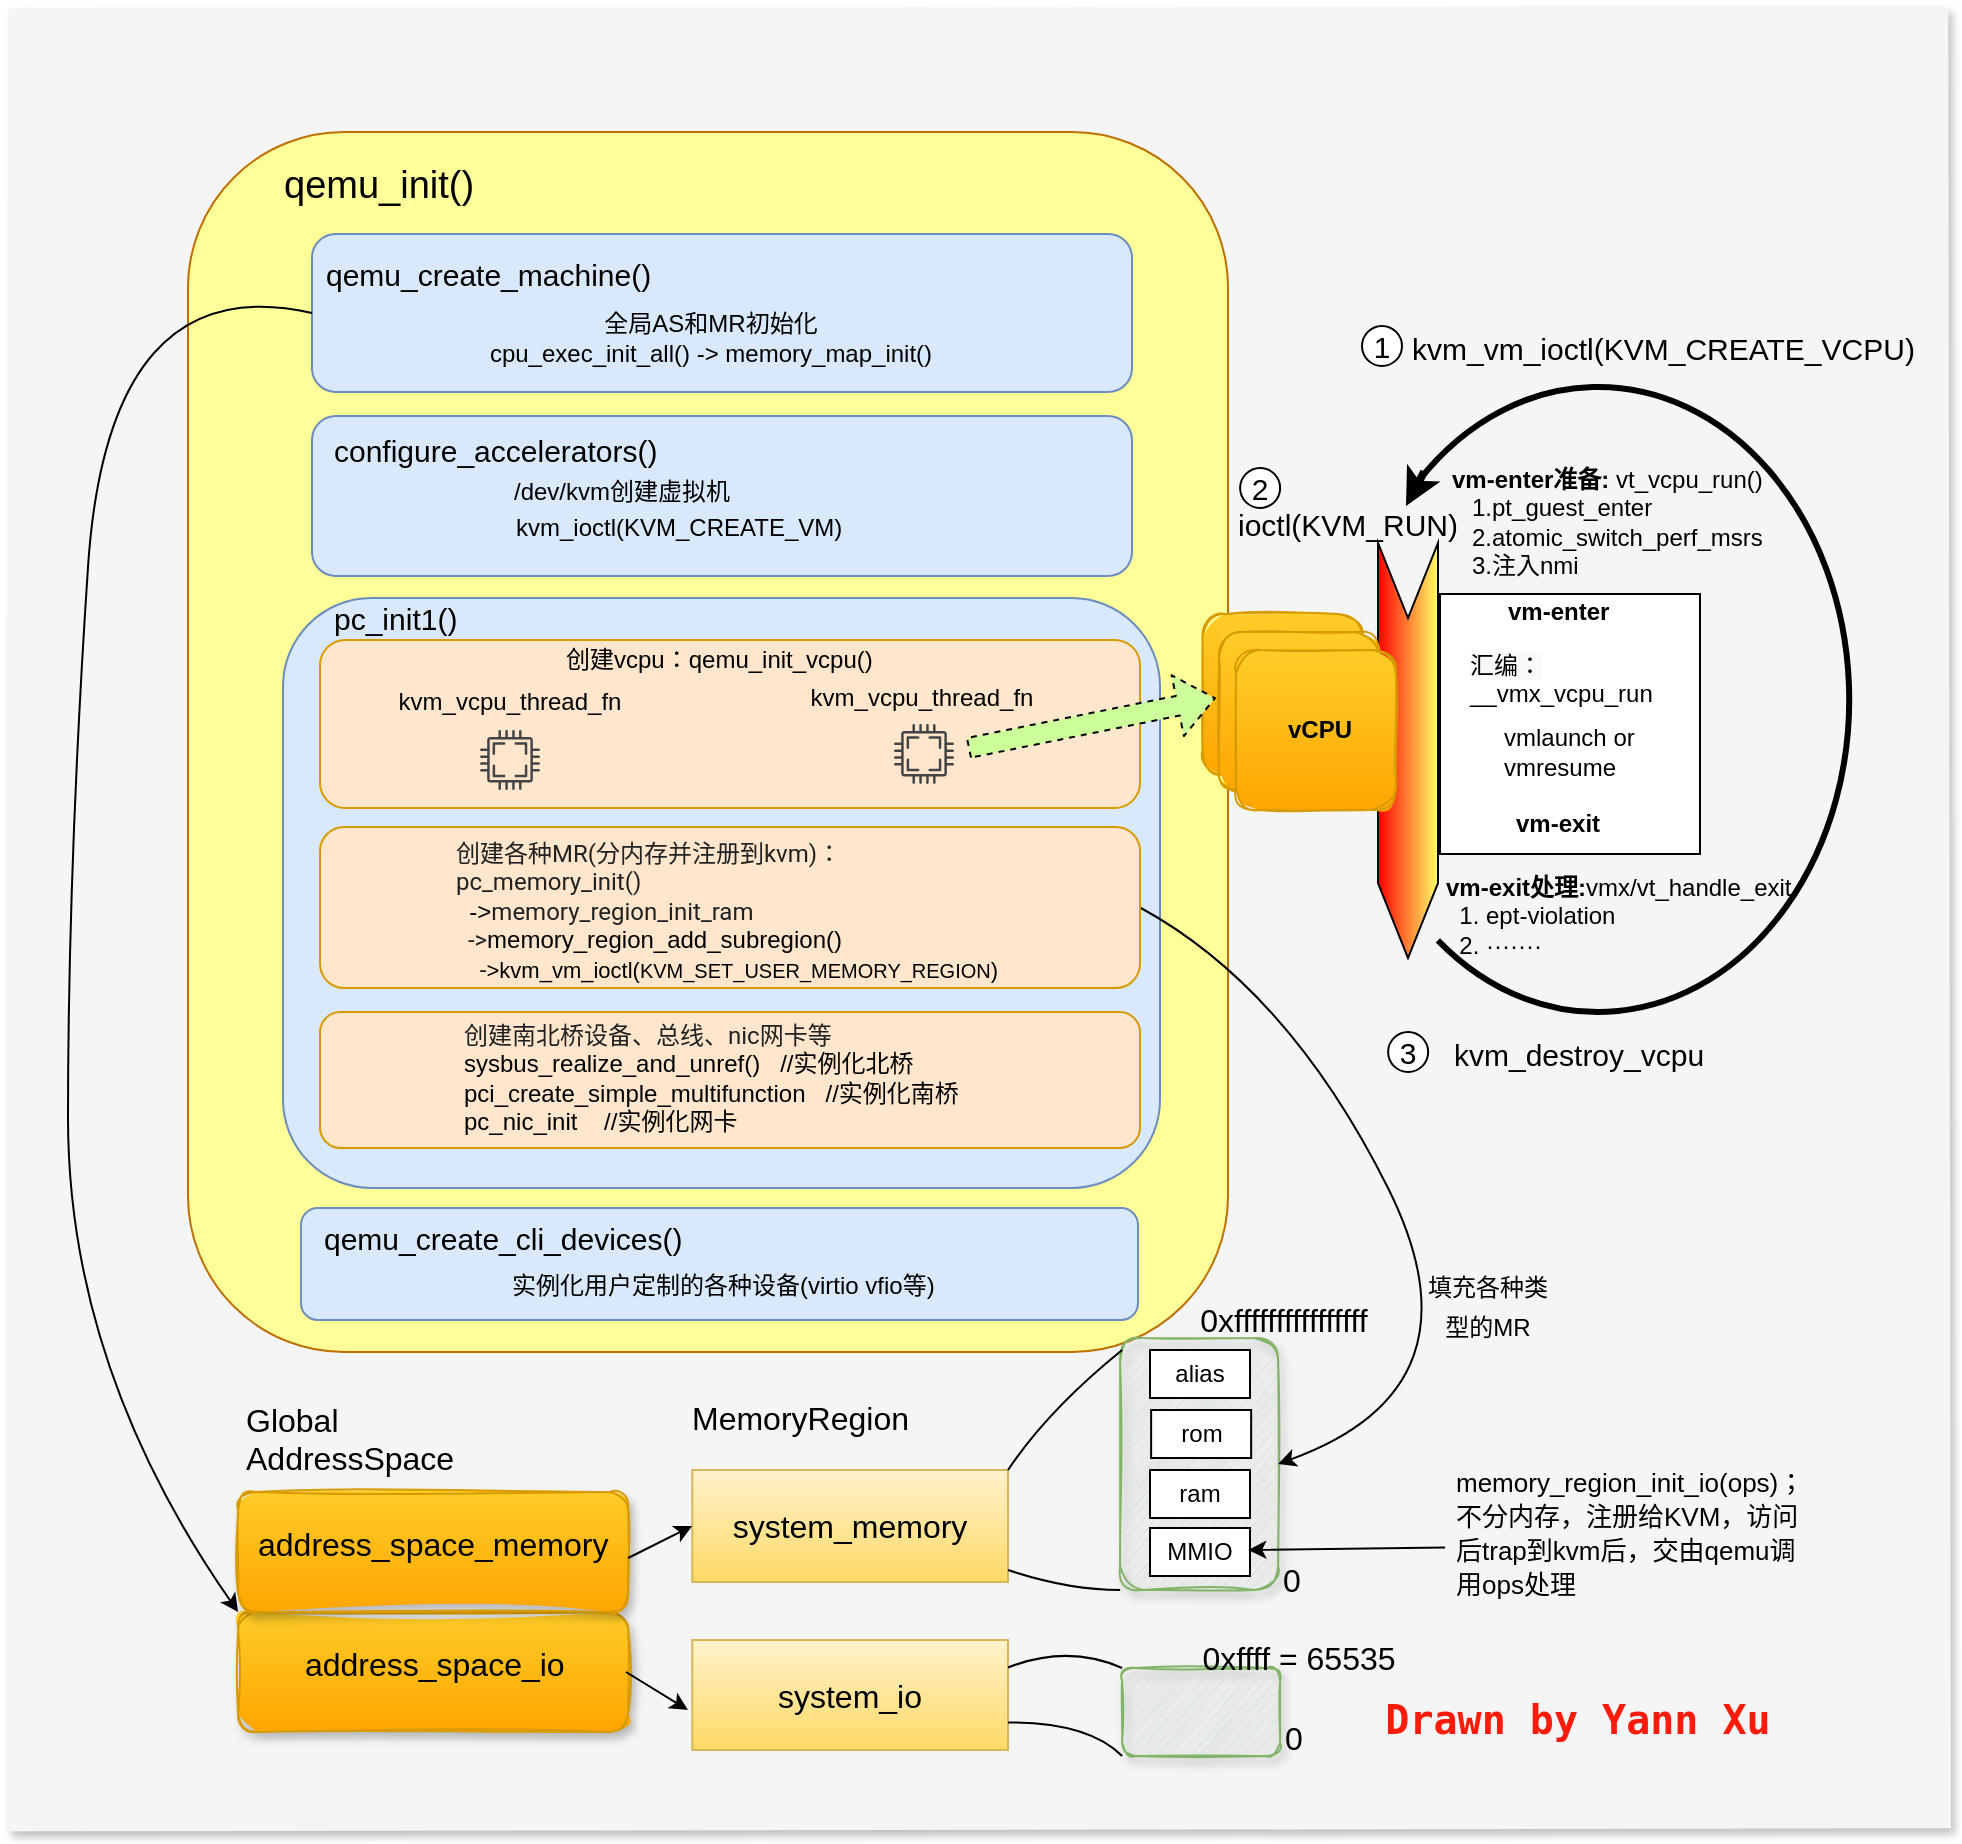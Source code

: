 <mxfile version="20.3.0" type="device"><diagram id="Z5CCJmkFybEA2uXzHSDf" name="Page-1"><mxGraphModel dx="865" dy="1641" grid="1" gridSize="10" guides="1" tooltips="1" connect="1" arrows="1" fold="1" page="1" pageScale="1" pageWidth="850" pageHeight="1100" math="0" shadow="0"><root><mxCell id="0"/><mxCell id="1" parent="0"/><mxCell id="GT-HaV1N_PS9jL9BfF00-112" value="" style="rounded=0;whiteSpace=wrap;html=1;shadow=1;glass=0;labelBackgroundColor=none;sketch=1;fontSize=12;fillColor=#f5f5f5;strokeColor=none;fillStyle=solid;fontColor=#333333;" parent="1" vertex="1"><mxGeometry x="40" y="-20" width="970" height="910" as="geometry"/></mxCell><mxCell id="GT-HaV1N_PS9jL9BfF00-22" value="" style="verticalLabelPosition=bottom;verticalAlign=top;html=1;shape=mxgraph.basic.arc;startAngle=0.374;endAngle=0.11;rotation=0;direction=west;strokeColor=default;strokeWidth=3;" parent="1" vertex="1"><mxGeometry x="709.39" y="169.5" width="251.22" height="312.5" as="geometry"/></mxCell><mxCell id="GT-HaV1N_PS9jL9BfF00-25" value="" style="shape=step;perimeter=stepPerimeter;whiteSpace=wrap;html=1;fixedSize=1;strokeColor=default;gradientColor=#FF0000;rotation=90;fillColor=#FFFF66;size=37.5;" parent="1" vertex="1"><mxGeometry x="636.25" y="336.25" width="207.5" height="30" as="geometry"/></mxCell><mxCell id="GT-HaV1N_PS9jL9BfF00-64" value="" style="rounded=1;whiteSpace=wrap;html=1;fontSize=12;fillColor=#ffcd28;gradientColor=#ffa500;strokeColor=#d79b00;shadow=1;sketch=1;glass=0;" parent="1" vertex="1"><mxGeometry x="155.07" y="782" width="195" height="60" as="geometry"/></mxCell><mxCell id="GT-HaV1N_PS9jL9BfF00-54" value="&lt;span style=&quot;color: rgb(0, 0, 0); font-family: Helvetica, &amp;quot;Hiragino Sans GB&amp;quot;, 微软雅黑, &amp;quot;Microsoft YaHei UI&amp;quot;, SimSun, SimHei, arial, sans-serif; font-size: 16px; font-style: normal; font-variant-ligatures: normal; font-variant-caps: normal; letter-spacing: normal; orphans: 2; text-align: start; text-indent: 0px; text-transform: none; widows: 2; word-spacing: 0px; -webkit-text-stroke-width: 0px; text-decoration-style: initial; text-decoration-color: initial; float: none; display: inline !important;&quot;&gt;&amp;nbsp;address_space_io&lt;/span&gt;" style="text;whiteSpace=wrap;html=1;fontSize=12;labelBackgroundColor=none;fontStyle=0" parent="1" vertex="1"><mxGeometry x="182.07" y="792" width="166.93" height="40" as="geometry"/></mxCell><mxCell id="GT-HaV1N_PS9jL9BfF00-63" value="" style="rounded=1;whiteSpace=wrap;html=1;fontSize=12;fillColor=#ffcd28;gradientColor=#ffa500;strokeColor=#d79b00;shadow=1;sketch=1;glass=0;" parent="1" vertex="1"><mxGeometry x="155.07" y="722" width="195" height="60" as="geometry"/></mxCell><mxCell id="GT-HaV1N_PS9jL9BfF00-53" value="" style="rounded=1;whiteSpace=wrap;html=1;fontSize=12;fillColor=#FFFF99;strokeColor=#BD7000;shadow=0;sketch=0;glass=0;fontColor=#000000;" parent="1" vertex="1"><mxGeometry x="130" y="42" width="520" height="610" as="geometry"/></mxCell><mxCell id="GT-HaV1N_PS9jL9BfF00-50" value="" style="rounded=1;whiteSpace=wrap;html=1;fillColor=#dae8fc;strokeColor=#6c8ebf;" parent="1" vertex="1"><mxGeometry x="177.5" y="275" width="438.5" height="295" as="geometry"/></mxCell><mxCell id="GT-HaV1N_PS9jL9BfF00-7" value="kvm_vcpu_thread_fn" style="text;html=1;strokeColor=none;fillColor=none;align=center;verticalAlign=middle;whiteSpace=wrap;rounded=0;" parent="1" vertex="1"><mxGeometry x="436" y="311" width="150" height="30" as="geometry"/></mxCell><mxCell id="GT-HaV1N_PS9jL9BfF00-44" value="" style="rounded=1;whiteSpace=wrap;html=1;fillColor=#dae8fc;strokeColor=#6c8ebf;" parent="1" vertex="1"><mxGeometry x="192" y="184" width="410" height="80" as="geometry"/></mxCell><mxCell id="GT-HaV1N_PS9jL9BfF00-4" value="/dev/kvm创建虚拟机" style="text;html=1;strokeColor=none;fillColor=none;align=center;verticalAlign=middle;whiteSpace=wrap;rounded=0;" parent="1" vertex="1"><mxGeometry x="292" y="207" width="110" height="30" as="geometry"/></mxCell><mxCell id="GT-HaV1N_PS9jL9BfF00-6" value="" style="rounded=1;whiteSpace=wrap;html=1;fillColor=#ffe6cc;strokeColor=#d79b00;" parent="1" vertex="1"><mxGeometry x="196" y="296" width="410" height="84" as="geometry"/></mxCell><mxCell id="GT-HaV1N_PS9jL9BfF00-8" value="" style="sketch=0;pointerEvents=1;shadow=0;dashed=0;html=1;strokeColor=none;fillColor=#434445;aspect=fixed;labelPosition=center;verticalLabelPosition=bottom;verticalAlign=top;align=center;outlineConnect=0;shape=mxgraph.vvd.cpu;" parent="1" vertex="1"><mxGeometry x="276" y="341" width="30" height="30" as="geometry"/></mxCell><mxCell id="GT-HaV1N_PS9jL9BfF00-13" value="" style="sketch=0;pointerEvents=1;shadow=0;dashed=0;html=1;strokeColor=none;fillColor=#434445;aspect=fixed;labelPosition=center;verticalLabelPosition=bottom;verticalAlign=top;align=center;outlineConnect=0;shape=mxgraph.vvd.cpu;" parent="1" vertex="1"><mxGeometry x="483" y="338" width="30" height="30" as="geometry"/></mxCell><mxCell id="GT-HaV1N_PS9jL9BfF00-14" value="kvm_vcpu_thread_fn" style="text;html=1;strokeColor=none;fillColor=none;align=center;verticalAlign=middle;whiteSpace=wrap;rounded=0;" parent="1" vertex="1"><mxGeometry x="216" y="312" width="150" height="30" as="geometry"/></mxCell><mxCell id="GT-HaV1N_PS9jL9BfF00-15" value="&lt;font style=&quot;font-size: 15px;&quot;&gt;kvm_vm_ioctl(KVM_CREATE_VCPU)&lt;/font&gt;" style="text;whiteSpace=wrap;html=1;" parent="1" vertex="1"><mxGeometry x="740.07" y="135" width="230" height="40" as="geometry"/></mxCell><mxCell id="GT-HaV1N_PS9jL9BfF00-19" value="" style="rounded=0;whiteSpace=wrap;html=1;" parent="1" vertex="1"><mxGeometry x="756" y="273" width="130" height="130" as="geometry"/></mxCell><mxCell id="GT-HaV1N_PS9jL9BfF00-20" value="" style="rounded=1;whiteSpace=wrap;html=1;shadow=0;sketch=1;fillColor=#ffcd28;strokeColor=#d79b00;fillStyle=solid;gradientColor=#ffa500;" parent="1" vertex="1"><mxGeometry x="637.25" y="283" width="80" height="80" as="geometry"/></mxCell><mxCell id="GT-HaV1N_PS9jL9BfF00-23" value="&lt;font style=&quot;font-size: 15px;&quot;&gt;ioctl(KVM_RUN)&lt;/font&gt;" style="text;html=1;strokeColor=none;fillColor=none;align=center;verticalAlign=middle;whiteSpace=wrap;rounded=0;" parent="1" vertex="1"><mxGeometry x="680.07" y="223" width="60" height="30" as="geometry"/></mxCell><mxCell id="GT-HaV1N_PS9jL9BfF00-24" value="&lt;b&gt;vm-enter准备:&amp;nbsp;&lt;/b&gt;&lt;span style=&quot;text-align: center;&quot;&gt;vt_vcpu_run()&lt;/span&gt;&lt;br&gt;&amp;nbsp; &amp;nbsp;1.pt_guest_enter&lt;br&gt;&amp;nbsp; &amp;nbsp;2.atomic_switch_perf_msrs&lt;br&gt;&amp;nbsp; &amp;nbsp;3.注入nmi" style="text;html=1;strokeColor=none;fillColor=none;align=left;verticalAlign=middle;whiteSpace=wrap;rounded=0;" parent="1" vertex="1"><mxGeometry x="760.07" y="207" width="190" height="60" as="geometry"/></mxCell><mxCell id="GT-HaV1N_PS9jL9BfF00-26" value="vmlaunch or&lt;br&gt;vmresume&lt;b&gt;&lt;br&gt;&lt;/b&gt;" style="text;html=1;strokeColor=none;fillColor=none;align=left;verticalAlign=middle;whiteSpace=wrap;rounded=0;" parent="1" vertex="1"><mxGeometry x="786" y="337" width="75" height="30" as="geometry"/></mxCell><mxCell id="GT-HaV1N_PS9jL9BfF00-27" value="&lt;b&gt;vm-exit处理:&lt;/b&gt;vmx/vt&lt;span style=&quot;text-align: center;&quot;&gt;_handle_exit&lt;/span&gt;&lt;br&gt;&amp;nbsp; 1. ept-violation&lt;br&gt;&amp;nbsp; 2. ·······" style="text;html=1;strokeColor=none;fillColor=none;align=left;verticalAlign=middle;whiteSpace=wrap;rounded=0;" parent="1" vertex="1"><mxGeometry x="757.07" y="395" width="189.93" height="77" as="geometry"/></mxCell><mxCell id="GT-HaV1N_PS9jL9BfF00-28" value="&lt;span style=&quot;color: rgb(0, 0, 0); font-family: Helvetica; font-size: 12px; font-style: normal; font-variant-ligatures: normal; font-variant-caps: normal; font-weight: 400; letter-spacing: normal; orphans: 2; text-align: left; text-indent: 0px; text-transform: none; widows: 2; word-spacing: 0px; -webkit-text-stroke-width: 0px; background-color: rgb(248, 249, 250); text-decoration-thickness: initial; text-decoration-style: initial; text-decoration-color: initial; float: none; display: inline !important;&quot;&gt;汇编：&lt;br&gt;&lt;/span&gt;__vmx_vcpu_run" style="text;whiteSpace=wrap;html=1;" parent="1" vertex="1"><mxGeometry x="769" y="295" width="91" height="30" as="geometry"/></mxCell><mxCell id="GT-HaV1N_PS9jL9BfF00-29" value="&lt;b&gt;vm-enter&lt;/b&gt;" style="text;html=1;strokeColor=none;fillColor=none;align=left;verticalAlign=middle;whiteSpace=wrap;rounded=0;" parent="1" vertex="1"><mxGeometry x="788" y="267" width="60" height="30" as="geometry"/></mxCell><mxCell id="GT-HaV1N_PS9jL9BfF00-30" value="&lt;b&gt;vm-exit&lt;/b&gt;" style="text;html=1;strokeColor=none;fillColor=none;align=left;verticalAlign=middle;whiteSpace=wrap;rounded=0;" parent="1" vertex="1"><mxGeometry x="792" y="373" width="60" height="30" as="geometry"/></mxCell><mxCell id="GT-HaV1N_PS9jL9BfF00-31" value="" style="endArrow=classic;html=1;curved=1;exitX=0.839;exitY=0.867;exitDx=0;exitDy=0;exitPerimeter=0;strokeWidth=4;" parent="1" edge="1"><mxGeometry width="50" height="50" relative="1" as="geometry"><mxPoint x="748.121" y="211.84" as="sourcePoint"/><mxPoint x="739" y="229" as="targetPoint"/><Array as="points"/></mxGeometry></mxCell><mxCell id="GT-HaV1N_PS9jL9BfF00-34" value="1" style="ellipse;whiteSpace=wrap;html=1;aspect=fixed;fontSize=15;" parent="1" vertex="1"><mxGeometry x="717" y="139" width="20" height="20" as="geometry"/></mxCell><mxCell id="GT-HaV1N_PS9jL9BfF00-35" value="2" style="ellipse;whiteSpace=wrap;html=1;aspect=fixed;fontSize=15;" parent="1" vertex="1"><mxGeometry x="656.07" y="210" width="20" height="20" as="geometry"/></mxCell><mxCell id="GT-HaV1N_PS9jL9BfF00-36" value="&lt;font style=&quot;font-size: 15px;&quot;&gt;kvm_destroy_vcpu&lt;/font&gt;" style="text;whiteSpace=wrap;html=1;" parent="1" vertex="1"><mxGeometry x="761" y="488" width="130" height="20" as="geometry"/></mxCell><mxCell id="GT-HaV1N_PS9jL9BfF00-37" value="&lt;font style=&quot;font-size: 15px;&quot;&gt;3&lt;/font&gt;" style="ellipse;whiteSpace=wrap;html=1;aspect=fixed;" parent="1" vertex="1"><mxGeometry x="730.07" y="492" width="20" height="20" as="geometry"/></mxCell><mxCell id="GT-HaV1N_PS9jL9BfF00-39" value="" style="rounded=1;whiteSpace=wrap;html=1;fillColor=#ffe6cc;strokeColor=#d79b00;" parent="1" vertex="1"><mxGeometry x="196" y="482" width="410" height="68" as="geometry"/></mxCell><mxCell id="GT-HaV1N_PS9jL9BfF00-40" value="kvm_ioctl(KVM_CREATE_VM)" style="text;whiteSpace=wrap;html=1;" parent="1" vertex="1"><mxGeometry x="292" y="226" width="200" height="40" as="geometry"/></mxCell><mxCell id="GT-HaV1N_PS9jL9BfF00-41" value="创建vcpu：qemu_init_vcpu()" style="text;whiteSpace=wrap;html=1;" parent="1" vertex="1"><mxGeometry x="317" y="292" width="173" height="28" as="geometry"/></mxCell><mxCell id="GT-HaV1N_PS9jL9BfF00-42" value="&lt;font style=&quot;font-size: 15px;&quot;&gt;pc_init1()&lt;/font&gt;" style="text;whiteSpace=wrap;html=1;" parent="1" vertex="1"><mxGeometry x="201" y="270" width="70" height="40" as="geometry"/></mxCell><mxCell id="GT-HaV1N_PS9jL9BfF00-43" value="&lt;font style=&quot;font-size: 15px;&quot;&gt;configure_accelerators()&lt;/font&gt;" style="text;whiteSpace=wrap;html=1;" parent="1" vertex="1"><mxGeometry x="201" y="186" width="150" height="26" as="geometry"/></mxCell><mxCell id="GT-HaV1N_PS9jL9BfF00-45" value="&lt;font style=&quot;font-size: 19px;&quot;&gt;qemu_init()&lt;/font&gt;" style="text;whiteSpace=wrap;html=1;" parent="1" vertex="1"><mxGeometry x="176" y="51" width="90" height="40" as="geometry"/></mxCell><mxCell id="GT-HaV1N_PS9jL9BfF00-46" value="" style="rounded=1;whiteSpace=wrap;html=1;fillColor=#dae8fc;strokeColor=#6c8ebf;" parent="1" vertex="1"><mxGeometry x="192" y="93" width="410" height="79" as="geometry"/></mxCell><mxCell id="GT-HaV1N_PS9jL9BfF00-47" value="全局AS和MR初始化&lt;br&gt;cpu_exec_init_all() -&amp;gt; memory_map_init()" style="text;html=1;strokeColor=none;fillColor=none;align=center;verticalAlign=middle;whiteSpace=wrap;rounded=0;" parent="1" vertex="1"><mxGeometry x="268.5" y="121" width="245" height="47" as="geometry"/></mxCell><mxCell id="GT-HaV1N_PS9jL9BfF00-49" value="&lt;font style=&quot;font-size: 15px;&quot;&gt;qemu_create_machine()&lt;/font&gt;" style="text;whiteSpace=wrap;html=1;" parent="1" vertex="1"><mxGeometry x="197" y="98" width="150" height="26" as="geometry"/></mxCell><mxCell id="GT-HaV1N_PS9jL9BfF00-51" value="kvm_vcpu_thread_fn" style="text;html=1;strokeColor=none;fillColor=none;align=center;verticalAlign=middle;whiteSpace=wrap;rounded=0;" parent="1" vertex="1"><mxGeometry x="422" y="310" width="150" height="30" as="geometry"/></mxCell><mxCell id="GT-HaV1N_PS9jL9BfF00-57" value="&lt;span style=&quot;color: rgb(0, 0, 0); font-family: Helvetica, &amp;quot;Hiragino Sans GB&amp;quot;, 微软雅黑, &amp;quot;Microsoft YaHei UI&amp;quot;, SimSun, SimHei, arial, sans-serif; font-size: 16px; font-style: normal; font-variant-ligatures: normal; font-variant-caps: normal; font-weight: 400; letter-spacing: normal; orphans: 2; text-align: start; text-indent: 0px; text-transform: none; widows: 2; word-spacing: 0px; -webkit-text-stroke-width: 0px; text-decoration-thickness: initial; text-decoration-style: initial; text-decoration-color: initial; float: none; display: inline !important;&quot;&gt;Global&lt;br&gt;AddressSpace&lt;/span&gt;" style="text;whiteSpace=wrap;html=1;fontSize=12;" parent="1" vertex="1"><mxGeometry x="157.07" y="670" width="140" height="40" as="geometry"/></mxCell><mxCell id="GT-HaV1N_PS9jL9BfF00-58" value="&lt;span style=&quot;color: rgb(0, 0, 0); font-family: Helvetica, &amp;quot;Hiragino Sans GB&amp;quot;, 微软雅黑, &amp;quot;Microsoft YaHei UI&amp;quot;, SimSun, SimHei, arial, sans-serif; font-size: 16px; font-style: normal; font-variant-ligatures: normal; font-variant-caps: normal; letter-spacing: normal; orphans: 2; text-align: start; text-indent: 0px; text-transform: none; widows: 2; word-spacing: 0px; -webkit-text-stroke-width: 0px; text-decoration-thickness: initial; text-decoration-style: initial; text-decoration-color: initial; float: none; display: inline !important;&quot;&gt;address_space_memory&lt;/span&gt;" style="text;whiteSpace=wrap;html=1;fontSize=12;labelBackgroundColor=none;fontStyle=0" parent="1" vertex="1"><mxGeometry x="163.14" y="732" width="210" height="40" as="geometry"/></mxCell><mxCell id="GT-HaV1N_PS9jL9BfF00-66" value="&lt;font style=&quot;font-size: 16px;&quot;&gt;system_memory&lt;/font&gt;" style="rounded=0;whiteSpace=wrap;html=1;fontSize=12;fillColor=#fff2cc;gradientColor=#ffd966;strokeColor=#d6b656;" parent="1" vertex="1"><mxGeometry x="382.14" y="711" width="157.86" height="56" as="geometry"/></mxCell><mxCell id="GT-HaV1N_PS9jL9BfF00-69" value="&lt;font style=&quot;font-size: 16px;&quot;&gt;MemoryRegion&lt;/font&gt;" style="text;whiteSpace=wrap;html=1;fontSize=12;" parent="1" vertex="1"><mxGeometry x="380.0" y="669" width="110" height="40" as="geometry"/></mxCell><mxCell id="GT-HaV1N_PS9jL9BfF00-70" value="&lt;font style=&quot;font-size: 16px;&quot;&gt;system_io&lt;/font&gt;" style="rounded=0;whiteSpace=wrap;html=1;fontSize=12;fillColor=#fff2cc;gradientColor=#ffd966;strokeColor=#d6b656;" parent="1" vertex="1"><mxGeometry x="382.14" y="796" width="157.86" height="55" as="geometry"/></mxCell><mxCell id="GT-HaV1N_PS9jL9BfF00-71" value="" style="rounded=1;whiteSpace=wrap;html=1;fontSize=16;shadow=1;sketch=1;fillColor=#d5e8d4;strokeColor=#82b366;" parent="1" vertex="1"><mxGeometry x="596.07" y="645" width="79" height="126" as="geometry"/></mxCell><mxCell id="GT-HaV1N_PS9jL9BfF00-72" value="" style="rounded=1;whiteSpace=wrap;html=1;fontSize=16;shadow=1;sketch=1;fillColor=#d5e8d4;strokeColor=#82b366;" parent="1" vertex="1"><mxGeometry x="597.07" y="810" width="79" height="44" as="geometry"/></mxCell><mxCell id="GT-HaV1N_PS9jL9BfF00-73" value="0" style="text;html=1;strokeColor=none;fillColor=none;align=center;verticalAlign=middle;whiteSpace=wrap;rounded=0;fontSize=16;" parent="1" vertex="1"><mxGeometry x="653.14" y="830" width="60" height="30" as="geometry"/></mxCell><mxCell id="GT-HaV1N_PS9jL9BfF00-74" value="0xffff = 65535" style="text;html=1;strokeColor=none;fillColor=none;align=center;verticalAlign=middle;whiteSpace=wrap;rounded=0;fontSize=16;" parent="1" vertex="1"><mxGeometry x="633.07" y="790" width="104.93" height="30" as="geometry"/></mxCell><mxCell id="GT-HaV1N_PS9jL9BfF00-75" value="0" style="text;html=1;strokeColor=none;fillColor=none;align=center;verticalAlign=middle;whiteSpace=wrap;rounded=0;fontSize=16;" parent="1" vertex="1"><mxGeometry x="652.14" y="751" width="60" height="30" as="geometry"/></mxCell><mxCell id="GT-HaV1N_PS9jL9BfF00-77" value="0xffffffffffffffff" style="text;html=1;strokeColor=none;fillColor=none;align=center;verticalAlign=middle;whiteSpace=wrap;rounded=0;fontSize=16;" parent="1" vertex="1"><mxGeometry x="648.07" y="621" width="60" height="30" as="geometry"/></mxCell><mxCell id="GT-HaV1N_PS9jL9BfF00-81" value="" style="endArrow=classic;html=1;fontSize=16;exitX=0;exitY=0.5;exitDx=0;exitDy=0;entryX=0;entryY=0;entryDx=0;entryDy=0;curved=1;" parent="1" source="GT-HaV1N_PS9jL9BfF00-46" target="GT-HaV1N_PS9jL9BfF00-64" edge="1"><mxGeometry width="50" height="50" relative="1" as="geometry"><mxPoint x="70" y="90.5" as="sourcePoint"/><mxPoint x="70" y="224.5" as="targetPoint"/><Array as="points"><mxPoint x="90" y="109"/><mxPoint x="70" y="410"/><mxPoint x="70" y="660"/></Array></mxGeometry></mxCell><mxCell id="GT-HaV1N_PS9jL9BfF00-82" value="" style="endArrow=classic;html=1;fontSize=16;curved=1;exitX=1;exitY=0.5;exitDx=0;exitDy=0;entryX=1;entryY=0.5;entryDx=0;entryDy=0;" parent="1" source="Eeu99CsUEkOrGESNrSBB-1" target="GT-HaV1N_PS9jL9BfF00-71" edge="1"><mxGeometry width="50" height="50" relative="1" as="geometry"><mxPoint x="460" y="660" as="sourcePoint"/><mxPoint x="670" y="740" as="targetPoint"/><Array as="points"><mxPoint x="680" y="470"/><mxPoint x="780" y="670"/></Array></mxGeometry></mxCell><mxCell id="GT-HaV1N_PS9jL9BfF00-83" value="&lt;font style=&quot;font-size: 12px;&quot;&gt;填充各种类型的MR&lt;/font&gt;" style="text;html=1;strokeColor=none;fillColor=none;align=center;verticalAlign=middle;whiteSpace=wrap;rounded=0;fontSize=16;" parent="1" vertex="1"><mxGeometry x="745.07" y="613" width="69.93" height="30" as="geometry"/></mxCell><mxCell id="GT-HaV1N_PS9jL9BfF00-91" value="alias" style="rounded=0;whiteSpace=wrap;html=1;fontSize=12;" parent="1" vertex="1"><mxGeometry x="611" y="651" width="50" height="24" as="geometry"/></mxCell><mxCell id="GT-HaV1N_PS9jL9BfF00-92" value="rom" style="rounded=0;whiteSpace=wrap;html=1;fontSize=12;" parent="1" vertex="1"><mxGeometry x="611.57" y="681" width="50" height="24" as="geometry"/></mxCell><mxCell id="GT-HaV1N_PS9jL9BfF00-93" value="ram" style="rounded=0;whiteSpace=wrap;html=1;fontSize=12;" parent="1" vertex="1"><mxGeometry x="611" y="711" width="50" height="24" as="geometry"/></mxCell><mxCell id="GT-HaV1N_PS9jL9BfF00-94" value="MMIO" style="rounded=0;whiteSpace=wrap;html=1;fontSize=12;" parent="1" vertex="1"><mxGeometry x="611" y="740" width="50" height="24" as="geometry"/></mxCell><mxCell id="GT-HaV1N_PS9jL9BfF00-97" value="" style="endArrow=classic;html=1;fontSize=12;curved=1;entryX=0.25;entryY=0;entryDx=0;entryDy=0;exitX=-0.046;exitY=0.63;exitDx=0;exitDy=0;exitPerimeter=0;" parent="1" edge="1"><mxGeometry width="50" height="50" relative="1" as="geometry"><mxPoint x="758.56" y="749.8" as="sourcePoint"/><mxPoint x="660.14" y="751" as="targetPoint"/></mxGeometry></mxCell><mxCell id="GT-HaV1N_PS9jL9BfF00-98" value="&lt;h3 style=&quot;color: rgb(0, 0, 0); font-style: normal; font-variant-ligatures: normal; font-variant-caps: normal; letter-spacing: normal; orphans: 2; text-indent: 0px; text-transform: none; widows: 2; word-spacing: 0px; -webkit-text-stroke-width: 0px; text-decoration-thickness: initial; text-decoration-style: initial; text-decoration-color: initial; margin: 1.25rem 0px 0.625rem; padding: 0px; font-weight: bold; font-family: Helvetica, &amp;quot;Hiragino Sans GB&amp;quot;, 微软雅黑, &amp;quot;Microsoft YaHei UI&amp;quot;, SimSun, SimHei, arial, sans-serif;&quot;&gt;&lt;span style=&quot;font-weight: normal;&quot; data-wiz-span=&quot;data-wiz-span&quot;&gt;&lt;font style=&quot;font-size: 13px;&quot;&gt;memory_region_init_io(ops)；&lt;br&gt;不分内存，注册给KVM，访问后trap到kvm后，交由qemu调用ops处理&lt;/font&gt;&lt;/span&gt;&lt;/h3&gt;" style="text;whiteSpace=wrap;html=1;fontSize=12;align=left;" parent="1" vertex="1"><mxGeometry x="762.03" y="682" width="175.93" height="116" as="geometry"/></mxCell><mxCell id="GT-HaV1N_PS9jL9BfF00-100" value="" style="endArrow=none;html=1;fontSize=12;curved=1;exitX=1;exitY=0;exitDx=0;exitDy=0;" parent="1" source="GT-HaV1N_PS9jL9BfF00-66" edge="1"><mxGeometry width="50" height="50" relative="1" as="geometry"><mxPoint x="547.07" y="701" as="sourcePoint"/><mxPoint x="597.07" y="651" as="targetPoint"/><Array as="points"><mxPoint x="560" y="681"/></Array></mxGeometry></mxCell><mxCell id="GT-HaV1N_PS9jL9BfF00-101" value="" style="endArrow=none;html=1;fontSize=12;curved=1;entryX=0;entryY=1;entryDx=0;entryDy=0;" parent="1" target="GT-HaV1N_PS9jL9BfF00-71" edge="1"><mxGeometry width="50" height="50" relative="1" as="geometry"><mxPoint x="540" y="761" as="sourcePoint"/><mxPoint x="607.07" y="661" as="targetPoint"/><Array as="points"><mxPoint x="570" y="771"/></Array></mxGeometry></mxCell><mxCell id="GT-HaV1N_PS9jL9BfF00-102" value="" style="endArrow=none;html=1;fontSize=12;curved=1;exitX=1;exitY=0.25;exitDx=0;exitDy=0;entryX=0;entryY=0;entryDx=0;entryDy=0;" parent="1" source="GT-HaV1N_PS9jL9BfF00-70" target="GT-HaV1N_PS9jL9BfF00-72" edge="1"><mxGeometry width="50" height="50" relative="1" as="geometry"><mxPoint x="540.0" y="798" as="sourcePoint"/><mxPoint x="597.07" y="738" as="targetPoint"/><Array as="points"><mxPoint x="570" y="798"/></Array></mxGeometry></mxCell><mxCell id="GT-HaV1N_PS9jL9BfF00-103" value="" style="endArrow=none;html=1;fontSize=12;curved=1;exitX=1;exitY=0.75;exitDx=0;exitDy=0;entryX=0;entryY=1;entryDx=0;entryDy=0;" parent="1" source="GT-HaV1N_PS9jL9BfF00-70" target="GT-HaV1N_PS9jL9BfF00-72" edge="1"><mxGeometry width="50" height="50" relative="1" as="geometry"><mxPoint x="540.0" y="849" as="sourcePoint"/><mxPoint x="597.07" y="861" as="targetPoint"/><Array as="points"><mxPoint x="580" y="837"/></Array></mxGeometry></mxCell><mxCell id="GT-HaV1N_PS9jL9BfF00-104" value="" style="endArrow=classic;html=1;fontSize=12;curved=1;entryX=0;entryY=0.5;entryDx=0;entryDy=0;" parent="1" target="GT-HaV1N_PS9jL9BfF00-66" edge="1"><mxGeometry width="50" height="50" relative="1" as="geometry"><mxPoint x="350.07" y="755" as="sourcePoint"/><mxPoint x="400.07" y="705" as="targetPoint"/></mxGeometry></mxCell><mxCell id="GT-HaV1N_PS9jL9BfF00-105" value="" style="endArrow=classic;html=1;fontSize=12;curved=1;exitX=1;exitY=0.5;exitDx=0;exitDy=0;" parent="1" source="GT-HaV1N_PS9jL9BfF00-54" edge="1"><mxGeometry width="50" height="50" relative="1" as="geometry"><mxPoint x="347.93" y="820" as="sourcePoint"/><mxPoint x="380" y="831" as="targetPoint"/></mxGeometry></mxCell><mxCell id="GT-HaV1N_PS9jL9BfF00-108" value="" style="shape=flexArrow;endArrow=classic;html=1;fontSize=12;curved=1;shadow=0;fillColor=#CCFF99;dashed=1;" parent="1" edge="1"><mxGeometry width="50" height="50" relative="1" as="geometry"><mxPoint x="520" y="350" as="sourcePoint"/><mxPoint x="644" y="325" as="targetPoint"/></mxGeometry></mxCell><mxCell id="Eeu99CsUEkOrGESNrSBB-1" value="" style="rounded=1;whiteSpace=wrap;html=1;fillColor=#ffe6cc;strokeColor=#d79b00;" vertex="1" parent="1"><mxGeometry x="196" y="389.5" width="410" height="80.5" as="geometry"/></mxCell><mxCell id="Eeu99CsUEkOrGESNrSBB-2" value="&lt;span style=&quot;orphans: 2; text-align: start; text-indent: 0px; widows: 2; text-decoration-style: initial; text-decoration-color: initial; float: none; display: inline !important;&quot;&gt;&lt;font style=&quot;&quot;&gt;&lt;font face=&quot;Roboto, Helvetica Neue, Helvetica, Arial, Microsoft Yahei, sans-serif&quot; color=&quot;#212121&quot;&gt;创建南北桥设备、总线、nic网卡等&lt;br&gt;&lt;/font&gt;sysbus_realize_and_unref()&amp;nbsp; &amp;nbsp;//实例化北桥&lt;br&gt;pci_create_simple_multifunction&amp;nbsp; &amp;nbsp;//实例化南桥&lt;br&gt;pc_nic_init&amp;nbsp; &amp;nbsp; //实例化网卡&lt;br&gt;&lt;/font&gt;&lt;/span&gt;" style="text;whiteSpace=wrap;html=1;" vertex="1" parent="1"><mxGeometry x="265.5" y="480" width="282.93" height="68" as="geometry"/></mxCell><mxCell id="GT-HaV1N_PS9jL9BfF00-52" value="&lt;span style=&quot;orphans: 2; text-align: start; text-indent: 0px; widows: 2; text-decoration-style: initial; text-decoration-color: initial; float: none; display: inline !important;&quot;&gt;&lt;font style=&quot;&quot;&gt;&lt;font style=&quot;&quot; face=&quot;Roboto, Helvetica Neue, Helvetica, Arial, Microsoft Yahei, sans-serif&quot; color=&quot;#212121&quot;&gt;创建各种MR(分内存并注册到kvm)：&lt;/font&gt;&lt;br&gt;&lt;font style=&quot;&quot; face=&quot;Roboto, Helvetica Neue, Helvetica, Arial, Microsoft Yahei, sans-serif&quot; color=&quot;#212121&quot;&gt;pc_memory_init()&lt;br&gt;&lt;/font&gt;&amp;nbsp; -&amp;gt;&lt;span style=&quot;color: rgb(33, 33, 33); font-family: Roboto, &amp;quot;Helvetica Neue&amp;quot;, Helvetica, Arial, &amp;quot;Microsoft Yahei&amp;quot;, sans-serif;&quot;&gt;memory_region_init_ram&lt;/span&gt;&lt;br&gt;&lt;font style=&quot;&quot; face=&quot;Roboto, Helvetica Neue, Helvetica, Arial, Microsoft Yahei, sans-serif&quot; color=&quot;#212121&quot;&gt;&amp;nbsp; -&amp;gt;&lt;/font&gt;&lt;span style=&quot;color: rgb(0, 0, 0); font-family: Helvetica; font-style: normal; font-variant-ligatures: normal; font-variant-caps: normal; font-weight: 400; letter-spacing: normal; text-transform: none; word-spacing: 0px; -webkit-text-stroke-width: 0px; font-size: 12px;&quot;&gt;memory_region_add_subregion()&lt;br&gt;&lt;/span&gt;&lt;font style=&quot;&quot; face=&quot;Roboto, Helvetica Neue, Helvetica, Arial, Microsoft Yahei, sans-serif&quot; color=&quot;#212121&quot;&gt;&amp;nbsp; &amp;nbsp; -&lt;/font&gt;&lt;span style=&quot;color: rgb(0, 0, 0); font-family: Helvetica; font-style: normal; font-variant-ligatures: normal; font-variant-caps: normal; font-weight: 400; letter-spacing: normal; text-transform: none; word-spacing: 0px; -webkit-text-stroke-width: 0px;&quot;&gt;&lt;span style=&quot;font-size: 11px;&quot;&gt;&amp;gt;kvm_vm_ioctl(&lt;/span&gt;&lt;font style=&quot;font-size: 10px;&quot;&gt;KVM_SET_USER_MEMORY_REGION&lt;/font&gt;&lt;span style=&quot;font-size: 11px;&quot;&gt;)&lt;br&gt;&lt;/span&gt;&lt;/span&gt;&lt;br&gt;&lt;/font&gt;&lt;/span&gt;" style="text;whiteSpace=wrap;html=1;" parent="1" vertex="1"><mxGeometry x="262.04" y="389" width="282.93" height="75" as="geometry"/></mxCell><mxCell id="Eeu99CsUEkOrGESNrSBB-3" value="" style="rounded=1;whiteSpace=wrap;html=1;fillColor=#dae8fc;strokeColor=#6c8ebf;" vertex="1" parent="1"><mxGeometry x="186.5" y="580" width="418.5" height="56" as="geometry"/></mxCell><mxCell id="Eeu99CsUEkOrGESNrSBB-4" value="&lt;font style=&quot;font-size: 15px;&quot;&gt;qemu_create_cli_devices()&lt;/font&gt;" style="text;whiteSpace=wrap;html=1;" vertex="1" parent="1"><mxGeometry x="196" y="580" width="184" height="30" as="geometry"/></mxCell><mxCell id="Eeu99CsUEkOrGESNrSBB-5" value="实例化用户定制的各种设备(virtio vfio等)" style="text;whiteSpace=wrap;html=1;" vertex="1" parent="1"><mxGeometry x="290" y="605" width="250" height="25" as="geometry"/></mxCell><mxCell id="Eeu99CsUEkOrGESNrSBB-6" value="" style="rounded=1;whiteSpace=wrap;html=1;shadow=0;sketch=1;fillColor=#ffcd28;strokeColor=#d79b00;fillStyle=solid;gradientColor=#ffa500;" vertex="1" parent="1"><mxGeometry x="645.54" y="292" width="80" height="80" as="geometry"/></mxCell><mxCell id="Eeu99CsUEkOrGESNrSBB-7" value="" style="rounded=1;whiteSpace=wrap;html=1;shadow=0;sketch=1;fillColor=#ffcd28;strokeColor=#d79b00;fillStyle=solid;gradientColor=#ffa500;" vertex="1" parent="1"><mxGeometry x="654" y="301" width="80" height="80" as="geometry"/></mxCell><mxCell id="GT-HaV1N_PS9jL9BfF00-21" value="&lt;b&gt;vCPU&lt;/b&gt;" style="text;html=1;strokeColor=none;fillColor=none;align=center;verticalAlign=middle;whiteSpace=wrap;rounded=0;" parent="1" vertex="1"><mxGeometry x="665.54" y="326" width="60" height="30" as="geometry"/></mxCell><mxCell id="Eeu99CsUEkOrGESNrSBB-9" value="&lt;pre&gt;&lt;b&gt;&lt;font color=&quot;#ff1b0a&quot; style=&quot;font-size: 20px;&quot;&gt;Drawn by Yann Xu&lt;/font&gt;&lt;/b&gt;&lt;/pre&gt;" style="text;html=1;strokeColor=none;fillColor=none;align=center;verticalAlign=middle;whiteSpace=wrap;rounded=0;" vertex="1" parent="1"><mxGeometry x="740.07" y="820" width="169.93" height="30" as="geometry"/></mxCell></root></mxGraphModel></diagram></mxfile>